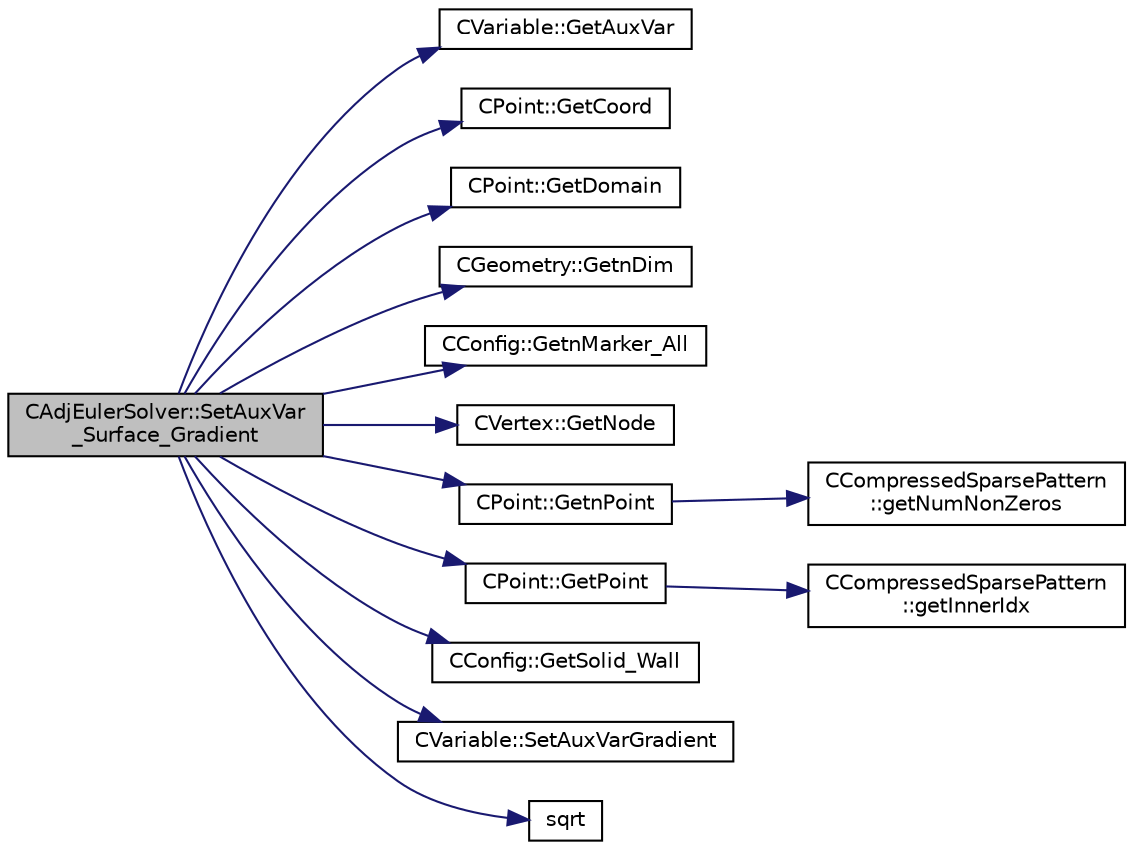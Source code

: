 digraph "CAdjEulerSolver::SetAuxVar_Surface_Gradient"
{
 // LATEX_PDF_SIZE
  edge [fontname="Helvetica",fontsize="10",labelfontname="Helvetica",labelfontsize="10"];
  node [fontname="Helvetica",fontsize="10",shape=record];
  rankdir="LR";
  Node1 [label="CAdjEulerSolver::SetAuxVar\l_Surface_Gradient",height=0.2,width=0.4,color="black", fillcolor="grey75", style="filled", fontcolor="black",tooltip="Compute the Least Squares gradient of an auxiliar variable on the profile surface."];
  Node1 -> Node2 [color="midnightblue",fontsize="10",style="solid",fontname="Helvetica"];
  Node2 [label="CVariable::GetAuxVar",height=0.2,width=0.4,color="black", fillcolor="white", style="filled",URL="$classCVariable.html#ac92170d10d6ff7685c55f66105bd6c2a",tooltip="Get the entire Aux matrix of the problem."];
  Node1 -> Node3 [color="midnightblue",fontsize="10",style="solid",fontname="Helvetica"];
  Node3 [label="CPoint::GetCoord",height=0.2,width=0.4,color="black", fillcolor="white", style="filled",URL="$classCPoint.html#ab16c29dd03911529cd73bf467c313179",tooltip="Get the coordinates dor the control volume."];
  Node1 -> Node4 [color="midnightblue",fontsize="10",style="solid",fontname="Helvetica"];
  Node4 [label="CPoint::GetDomain",height=0.2,width=0.4,color="black", fillcolor="white", style="filled",URL="$classCPoint.html#aa58a27b602e47ddcad22ae74a5c6bc81",tooltip="For parallel computation, its indicates if a point must be computed or not."];
  Node1 -> Node5 [color="midnightblue",fontsize="10",style="solid",fontname="Helvetica"];
  Node5 [label="CGeometry::GetnDim",height=0.2,width=0.4,color="black", fillcolor="white", style="filled",URL="$classCGeometry.html#ace7f7fe876f629f5bd5f92d4805a1a4b",tooltip="Get number of coordinates."];
  Node1 -> Node6 [color="midnightblue",fontsize="10",style="solid",fontname="Helvetica"];
  Node6 [label="CConfig::GetnMarker_All",height=0.2,width=0.4,color="black", fillcolor="white", style="filled",URL="$classCConfig.html#a459dee039e618d21a5d78db61c221240",tooltip="Get the total number of boundary markers of the local process including send/receive domains."];
  Node1 -> Node7 [color="midnightblue",fontsize="10",style="solid",fontname="Helvetica"];
  Node7 [label="CVertex::GetNode",height=0.2,width=0.4,color="black", fillcolor="white", style="filled",URL="$classCVertex.html#ad568da06e7191358d3a09a1bee71cdb5",tooltip="Get the node of the vertex."];
  Node1 -> Node8 [color="midnightblue",fontsize="10",style="solid",fontname="Helvetica"];
  Node8 [label="CPoint::GetnPoint",height=0.2,width=0.4,color="black", fillcolor="white", style="filled",URL="$classCPoint.html#accb93eb81c4e7e6c2605a7cd0d3c9cba",tooltip="Get the number of points that compose the control volume."];
  Node8 -> Node9 [color="midnightblue",fontsize="10",style="solid",fontname="Helvetica"];
  Node9 [label="CCompressedSparsePattern\l::getNumNonZeros",height=0.2,width=0.4,color="black", fillcolor="white", style="filled",URL="$classCCompressedSparsePattern.html#abbca9e2c2e9f3d3f568772f9edf0c0aa",tooltip=" "];
  Node1 -> Node10 [color="midnightblue",fontsize="10",style="solid",fontname="Helvetica"];
  Node10 [label="CPoint::GetPoint",height=0.2,width=0.4,color="black", fillcolor="white", style="filled",URL="$classCPoint.html#a7916494f3e23b9fd83e6a808b9d144e8",tooltip="Get all the points that compose the control volume."];
  Node10 -> Node11 [color="midnightblue",fontsize="10",style="solid",fontname="Helvetica"];
  Node11 [label="CCompressedSparsePattern\l::getInnerIdx",height=0.2,width=0.4,color="black", fillcolor="white", style="filled",URL="$classCCompressedSparsePattern.html#a8c4b5a2720a4ebb463c0d8152f052e4d",tooltip=" "];
  Node1 -> Node12 [color="midnightblue",fontsize="10",style="solid",fontname="Helvetica"];
  Node12 [label="CConfig::GetSolid_Wall",height=0.2,width=0.4,color="black", fillcolor="white", style="filled",URL="$classCConfig.html#a1e07d3641838843be05ed58424d39f4f",tooltip="Determines whether a marker with index iMarker is a solid boundary."];
  Node1 -> Node13 [color="midnightblue",fontsize="10",style="solid",fontname="Helvetica"];
  Node13 [label="CVariable::SetAuxVarGradient",height=0.2,width=0.4,color="black", fillcolor="white", style="filled",URL="$classCVariable.html#ab8df242664476ff3467143ee8abaac54",tooltip="Set value of auxillary gradients."];
  Node1 -> Node14 [color="midnightblue",fontsize="10",style="solid",fontname="Helvetica"];
  Node14 [label="sqrt",height=0.2,width=0.4,color="black", fillcolor="white", style="filled",URL="$group__SIMD.html#ga54a1925ab40fb4249ea255072520de35",tooltip=" "];
}
